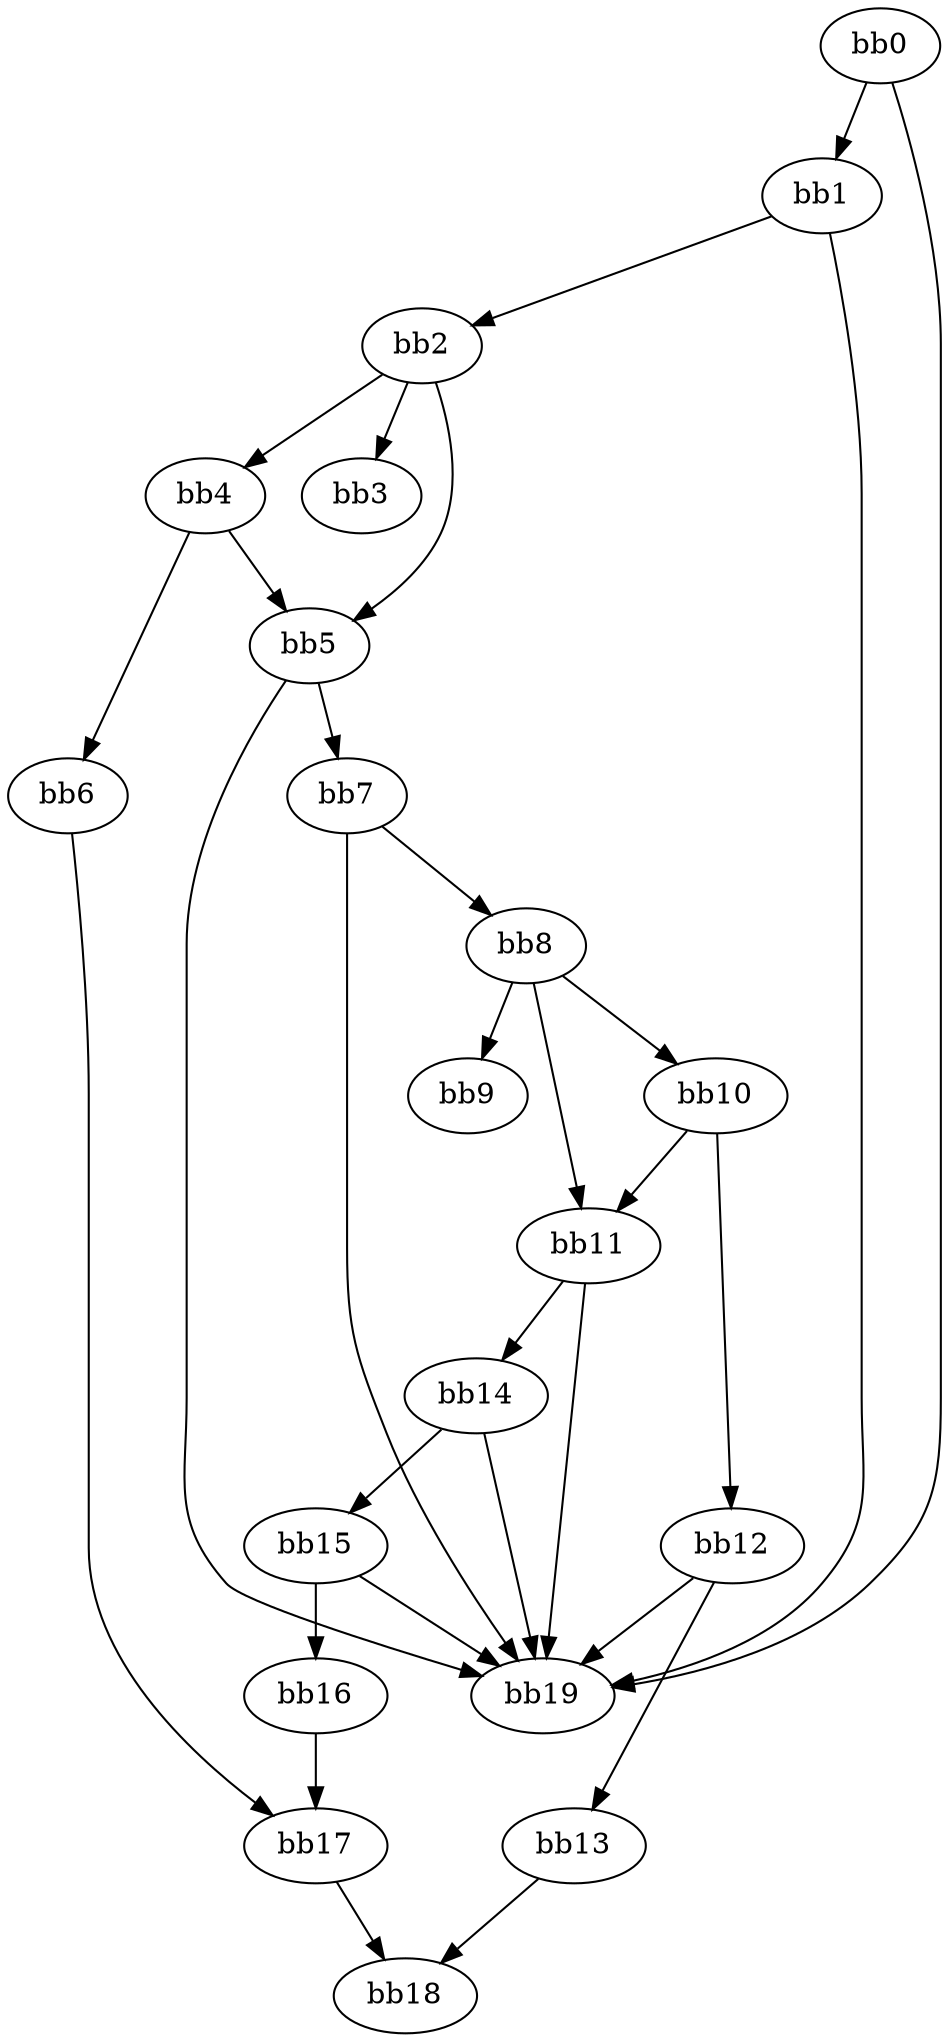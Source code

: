 digraph {
    0 [ label = "bb0\l" ]
    1 [ label = "bb1\l" ]
    2 [ label = "bb2\l" ]
    3 [ label = "bb3\l" ]
    4 [ label = "bb4\l" ]
    5 [ label = "bb5\l" ]
    6 [ label = "bb6\l" ]
    7 [ label = "bb7\l" ]
    8 [ label = "bb8\l" ]
    9 [ label = "bb9\l" ]
    10 [ label = "bb10\l" ]
    11 [ label = "bb11\l" ]
    12 [ label = "bb12\l" ]
    13 [ label = "bb13\l" ]
    14 [ label = "bb14\l" ]
    15 [ label = "bb15\l" ]
    16 [ label = "bb16\l" ]
    17 [ label = "bb17\l" ]
    18 [ label = "bb18\l" ]
    19 [ label = "bb19\l" ]
    0 -> 1 [ ]
    0 -> 19 [ ]
    1 -> 2 [ ]
    1 -> 19 [ ]
    2 -> 3 [ ]
    2 -> 4 [ ]
    2 -> 5 [ ]
    4 -> 5 [ ]
    4 -> 6 [ ]
    5 -> 7 [ ]
    5 -> 19 [ ]
    6 -> 17 [ ]
    7 -> 8 [ ]
    7 -> 19 [ ]
    8 -> 9 [ ]
    8 -> 10 [ ]
    8 -> 11 [ ]
    10 -> 11 [ ]
    10 -> 12 [ ]
    11 -> 14 [ ]
    11 -> 19 [ ]
    12 -> 13 [ ]
    12 -> 19 [ ]
    13 -> 18 [ ]
    14 -> 15 [ ]
    14 -> 19 [ ]
    15 -> 16 [ ]
    15 -> 19 [ ]
    16 -> 17 [ ]
    17 -> 18 [ ]
}

